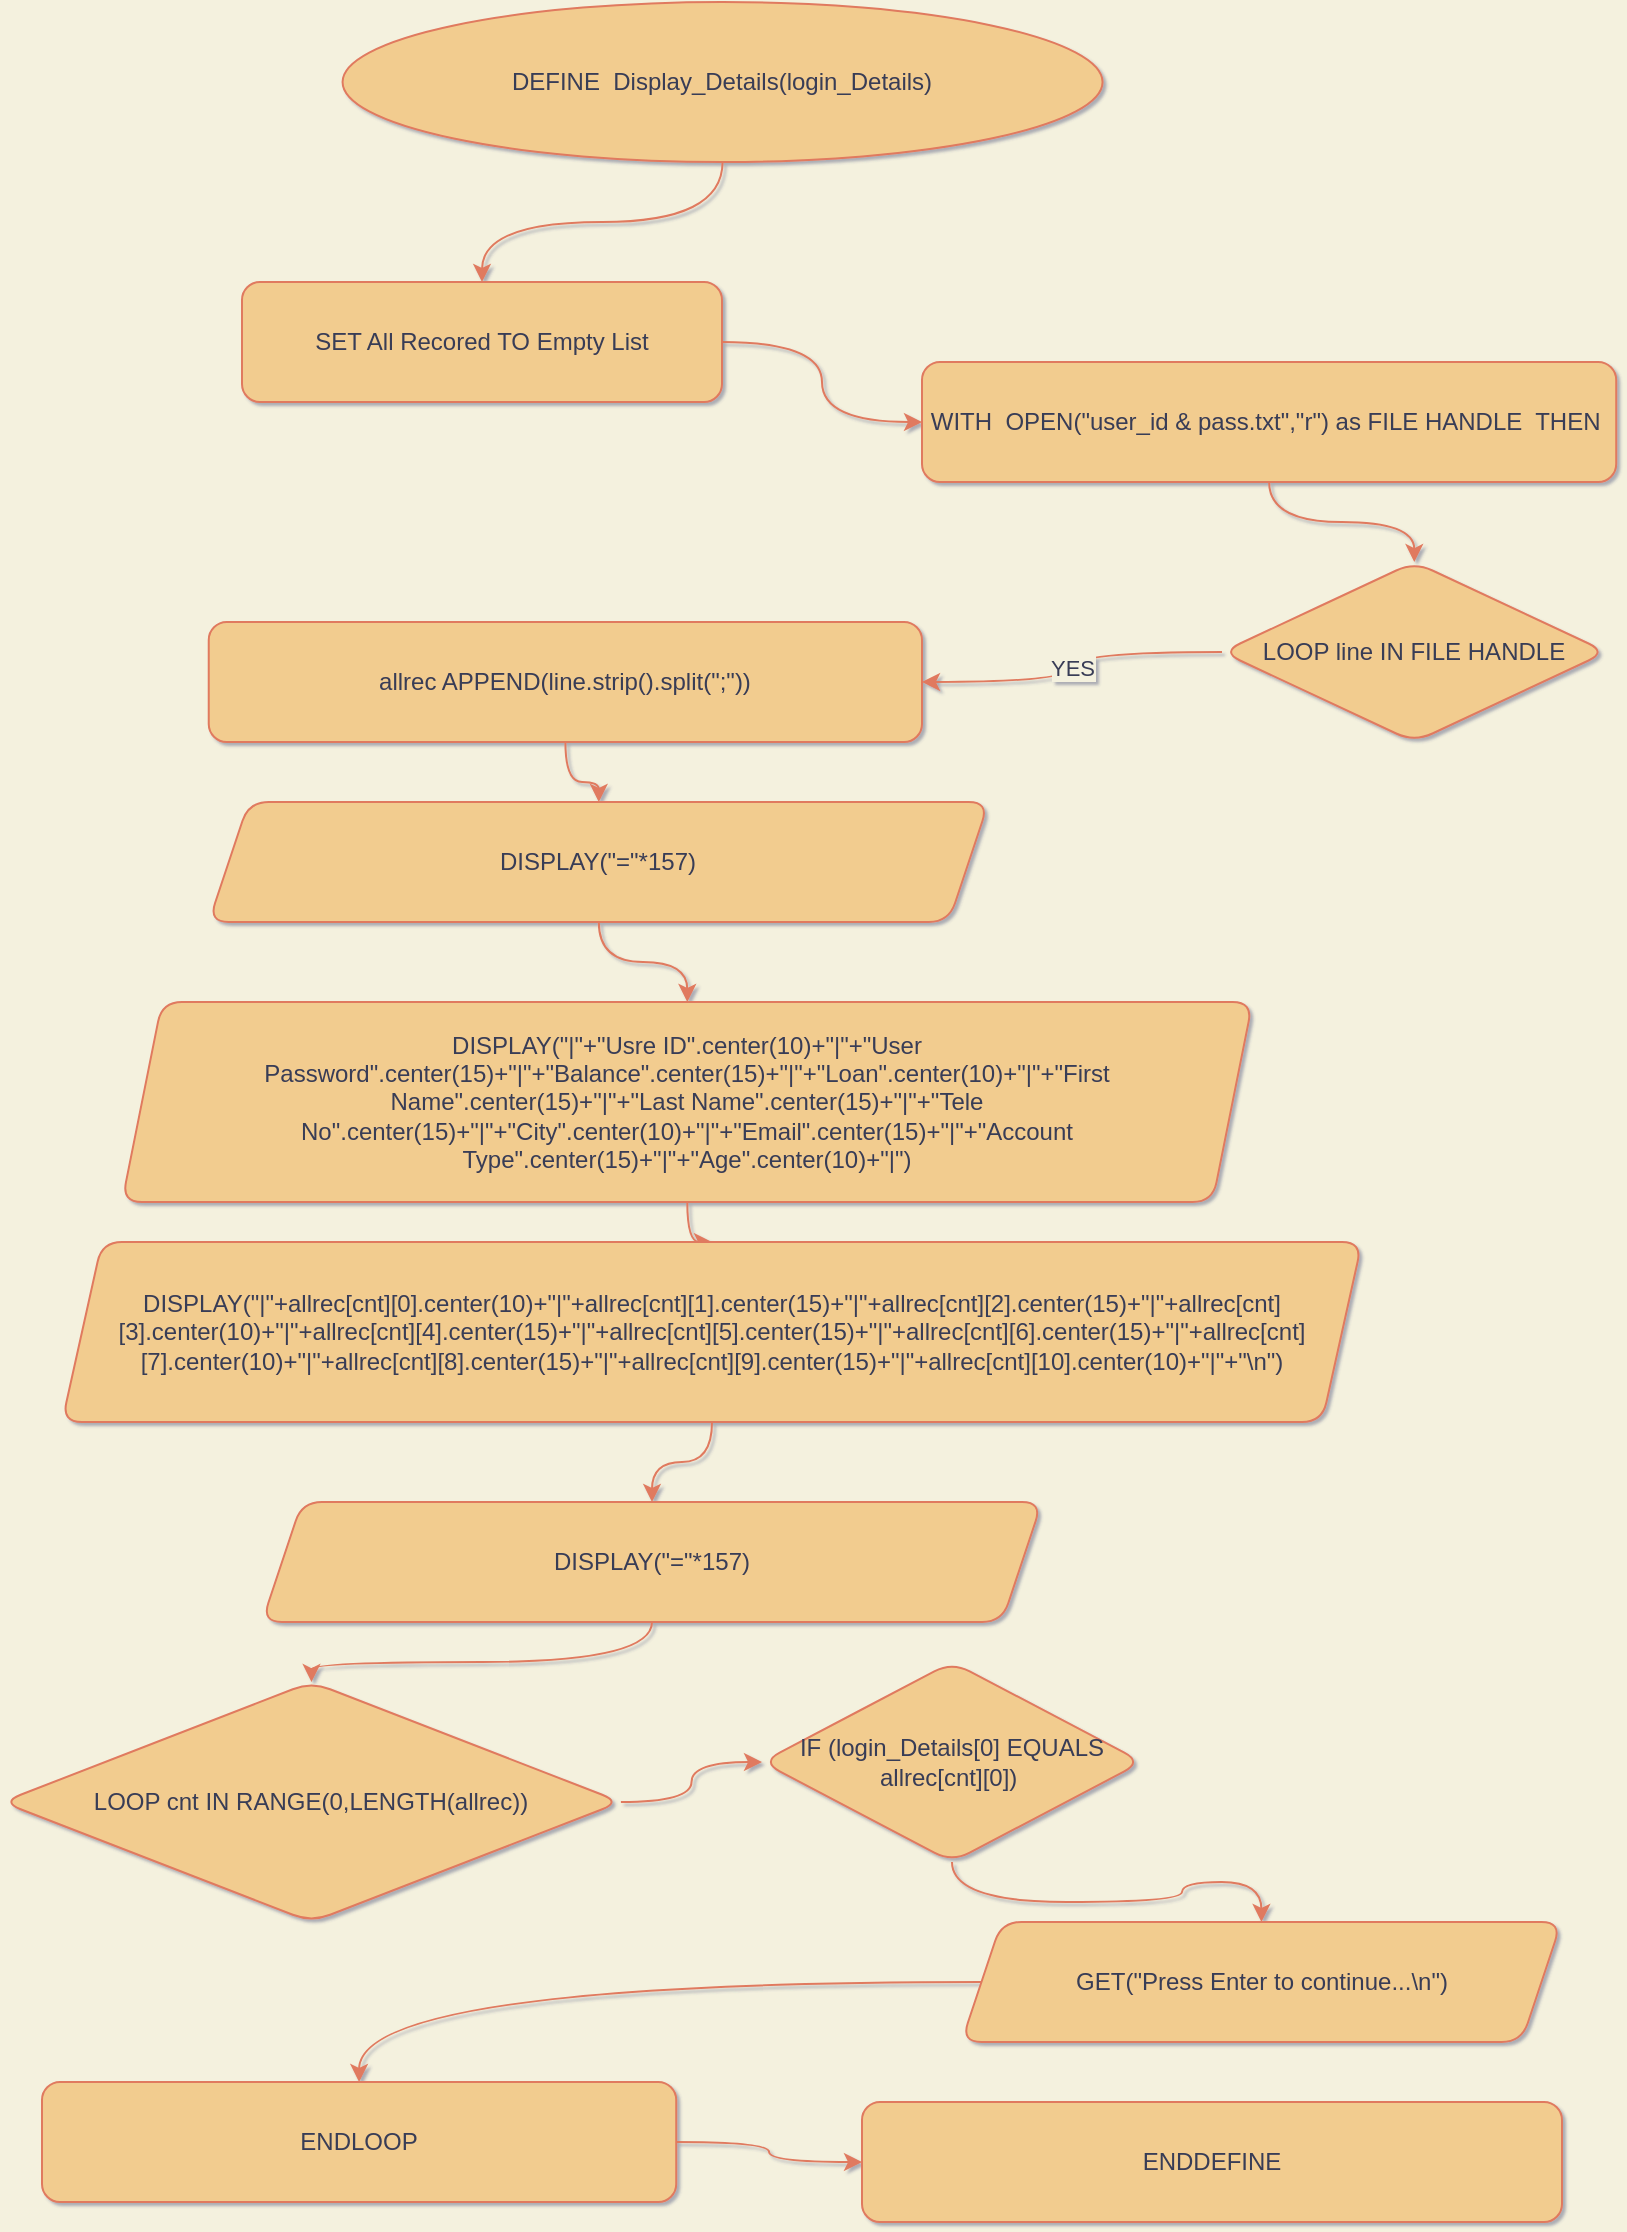 <mxfile version="15.8.4" type="device"><diagram id="C5RBs43oDa-KdzZeNtuy" name="Page-1"><mxGraphModel dx="1730" dy="-24570" grid="1" gridSize="10" guides="1" tooltips="1" connect="1" arrows="1" fold="1" page="1" pageScale="1" pageWidth="827" pageHeight="1169" background="#F4F1DE" math="0" shadow="1"><root><mxCell id="WIyWlLk6GJQsqaUBKTNV-0"/><mxCell id="WIyWlLk6GJQsqaUBKTNV-1" parent="WIyWlLk6GJQsqaUBKTNV-0"/><mxCell id="FGlp42qddq_33DqMW2ed-0" style="edgeStyle=orthogonalEdgeStyle;orthogonalLoop=1;jettySize=auto;html=1;strokeColor=#E07A5F;fontColor=#393C56;curved=1;labelBackgroundColor=#F4F1DE;" parent="WIyWlLk6GJQsqaUBKTNV-1" source="FGlp42qddq_33DqMW2ed-22" target="FGlp42qddq_33DqMW2ed-4" edge="1"><mxGeometry relative="1" as="geometry"/></mxCell><mxCell id="FGlp42qddq_33DqMW2ed-1" style="edgeStyle=orthogonalEdgeStyle;orthogonalLoop=1;jettySize=auto;html=1;strokeColor=#E07A5F;fontColor=#393C56;curved=1;labelBackgroundColor=#F4F1DE;" parent="WIyWlLk6GJQsqaUBKTNV-1" source="FGlp42qddq_33DqMW2ed-2" target="FGlp42qddq_33DqMW2ed-6" edge="1"><mxGeometry relative="1" as="geometry"/></mxCell><mxCell id="FGlp42qddq_33DqMW2ed-2" value="WITH&amp;nbsp; OPEN(&quot;user_id &amp;amp; pass.txt&quot;,&quot;r&quot;) as FILE HANDLE&amp;nbsp; THEN&amp;nbsp;" style="whiteSpace=wrap;html=1;fillColor=#F2CC8F;strokeColor=#E07A5F;fontColor=#393C56;rounded=1;" parent="WIyWlLk6GJQsqaUBKTNV-1" vertex="1"><mxGeometry x="460" y="25920" width="347.1" height="60" as="geometry"/></mxCell><mxCell id="FGlp42qddq_33DqMW2ed-3" style="edgeStyle=orthogonalEdgeStyle;orthogonalLoop=1;jettySize=auto;html=1;strokeColor=#E07A5F;fontColor=#393C56;curved=1;labelBackgroundColor=#F4F1DE;" parent="WIyWlLk6GJQsqaUBKTNV-1" source="FGlp42qddq_33DqMW2ed-4" target="FGlp42qddq_33DqMW2ed-2" edge="1"><mxGeometry relative="1" as="geometry"/></mxCell><mxCell id="FGlp42qddq_33DqMW2ed-4" value="SET All Recored TO Empty List" style="whiteSpace=wrap;html=1;fillColor=#F2CC8F;strokeColor=#E07A5F;fontColor=#393C56;rounded=1;" parent="WIyWlLk6GJQsqaUBKTNV-1" vertex="1"><mxGeometry x="120" y="25880" width="240" height="60" as="geometry"/></mxCell><mxCell id="FGlp42qddq_33DqMW2ed-5" value="YES" style="edgeStyle=orthogonalEdgeStyle;orthogonalLoop=1;jettySize=auto;html=1;strokeColor=#E07A5F;fontColor=#393C56;curved=1;labelBackgroundColor=#F4F1DE;" parent="WIyWlLk6GJQsqaUBKTNV-1" source="FGlp42qddq_33DqMW2ed-6" target="FGlp42qddq_33DqMW2ed-8" edge="1"><mxGeometry relative="1" as="geometry"/></mxCell><mxCell id="FGlp42qddq_33DqMW2ed-6" value="LOOP line IN FILE HANDLE" style="rhombus;whiteSpace=wrap;html=1;fillColor=#F2CC8F;strokeColor=#E07A5F;fontColor=#393C56;rounded=1;" parent="WIyWlLk6GJQsqaUBKTNV-1" vertex="1"><mxGeometry x="610" y="26020" width="192.34" height="90" as="geometry"/></mxCell><mxCell id="FGlp42qddq_33DqMW2ed-7" style="edgeStyle=orthogonalEdgeStyle;orthogonalLoop=1;jettySize=auto;html=1;strokeColor=#E07A5F;fontColor=#393C56;curved=1;labelBackgroundColor=#F4F1DE;" parent="WIyWlLk6GJQsqaUBKTNV-1" source="FGlp42qddq_33DqMW2ed-8" target="FGlp42qddq_33DqMW2ed-14" edge="1"><mxGeometry relative="1" as="geometry"/></mxCell><mxCell id="FGlp42qddq_33DqMW2ed-8" value="allrec APPEND(line.strip().split(&quot;;&quot;))" style="whiteSpace=wrap;html=1;fillColor=#F2CC8F;strokeColor=#E07A5F;fontColor=#393C56;rounded=1;" parent="WIyWlLk6GJQsqaUBKTNV-1" vertex="1"><mxGeometry x="103.37" y="26050" width="356.63" height="60" as="geometry"/></mxCell><mxCell id="FGlp42qddq_33DqMW2ed-9" style="edgeStyle=orthogonalEdgeStyle;orthogonalLoop=1;jettySize=auto;html=1;strokeColor=#E07A5F;fontColor=#393C56;curved=1;labelBackgroundColor=#F4F1DE;" parent="WIyWlLk6GJQsqaUBKTNV-1" source="FGlp42qddq_33DqMW2ed-10" target="FGlp42qddq_33DqMW2ed-16" edge="1"><mxGeometry relative="1" as="geometry"/></mxCell><mxCell id="FGlp42qddq_33DqMW2ed-10" value="DISPLAY(&quot;=&quot;*157)" style="shape=parallelogram;perimeter=parallelogramPerimeter;whiteSpace=wrap;html=1;fixedSize=1;fillColor=#F2CC8F;strokeColor=#E07A5F;fontColor=#393C56;rounded=1;" parent="WIyWlLk6GJQsqaUBKTNV-1" vertex="1"><mxGeometry x="130.0" y="26490" width="390" height="60" as="geometry"/></mxCell><mxCell id="FGlp42qddq_33DqMW2ed-11" value="" style="edgeStyle=orthogonalEdgeStyle;sketch=0;orthogonalLoop=1;jettySize=auto;html=1;fontColor=#393C56;strokeColor=#E07A5F;fillColor=#F2CC8F;curved=1;labelBackgroundColor=#F4F1DE;" parent="WIyWlLk6GJQsqaUBKTNV-1" source="FGlp42qddq_33DqMW2ed-12" target="FGlp42qddq_33DqMW2ed-24" edge="1"><mxGeometry relative="1" as="geometry"/></mxCell><mxCell id="FGlp42qddq_33DqMW2ed-12" value="DISPLAY(&quot;|&quot;+&quot;Usre ID&quot;.center(10)+&quot;|&quot;+&quot;User Password&quot;.center(15)+&quot;|&quot;+&quot;Balance&quot;.center(15)+&quot;|&quot;+&quot;Loan&quot;.center(10)+&quot;|&quot;+&quot;First Name&quot;.center(15)+&quot;|&quot;+&quot;Last Name&quot;.center(15)+&quot;|&quot;+&quot;Tele No&quot;.center(15)+&quot;|&quot;+&quot;City&quot;.center(10)+&quot;|&quot;+&quot;Email&quot;.center(15)+&quot;|&quot;+&quot;Account Type&quot;.center(15)+&quot;|&quot;+&quot;Age&quot;.center(10)+&quot;|&quot;)" style="shape=parallelogram;perimeter=parallelogramPerimeter;whiteSpace=wrap;html=1;fixedSize=1;fillColor=#F2CC8F;strokeColor=#E07A5F;fontColor=#393C56;rounded=1;" parent="WIyWlLk6GJQsqaUBKTNV-1" vertex="1"><mxGeometry x="60" y="26240" width="565.28" height="100" as="geometry"/></mxCell><mxCell id="FGlp42qddq_33DqMW2ed-13" style="edgeStyle=orthogonalEdgeStyle;orthogonalLoop=1;jettySize=auto;html=1;strokeColor=#E07A5F;fontColor=#393C56;curved=1;labelBackgroundColor=#F4F1DE;" parent="WIyWlLk6GJQsqaUBKTNV-1" source="FGlp42qddq_33DqMW2ed-14" target="FGlp42qddq_33DqMW2ed-12" edge="1"><mxGeometry relative="1" as="geometry"/></mxCell><mxCell id="FGlp42qddq_33DqMW2ed-14" value="DISPLAY(&quot;=&quot;*157)" style="shape=parallelogram;perimeter=parallelogramPerimeter;whiteSpace=wrap;html=1;fixedSize=1;fillColor=#F2CC8F;strokeColor=#E07A5F;fontColor=#393C56;rounded=1;" parent="WIyWlLk6GJQsqaUBKTNV-1" vertex="1"><mxGeometry x="103.37" y="26140" width="390" height="60" as="geometry"/></mxCell><mxCell id="FGlp42qddq_33DqMW2ed-27" style="edgeStyle=orthogonalEdgeStyle;orthogonalLoop=1;jettySize=auto;html=1;curved=1;labelBackgroundColor=#F4F1DE;strokeColor=#E07A5F;fontColor=#393C56;" parent="WIyWlLk6GJQsqaUBKTNV-1" source="FGlp42qddq_33DqMW2ed-16" target="FGlp42qddq_33DqMW2ed-25" edge="1"><mxGeometry relative="1" as="geometry"/></mxCell><mxCell id="FGlp42qddq_33DqMW2ed-16" value="LOOP cnt IN RANGE(0,LENGTH(allrec))" style="rhombus;whiteSpace=wrap;html=1;fillColor=#F2CC8F;strokeColor=#E07A5F;fontColor=#393C56;rounded=1;" parent="WIyWlLk6GJQsqaUBKTNV-1" vertex="1"><mxGeometry x="1.421e-14" y="26580" width="309.45" height="120" as="geometry"/></mxCell><mxCell id="FGlp42qddq_33DqMW2ed-17" style="edgeStyle=orthogonalEdgeStyle;orthogonalLoop=1;jettySize=auto;html=1;strokeColor=#E07A5F;fontColor=#393C56;curved=1;labelBackgroundColor=#F4F1DE;" parent="WIyWlLk6GJQsqaUBKTNV-1" source="FGlp42qddq_33DqMW2ed-18" target="FGlp42qddq_33DqMW2ed-20" edge="1"><mxGeometry relative="1" as="geometry"/></mxCell><mxCell id="FGlp42qddq_33DqMW2ed-18" value="GET(&quot;Press Enter to continue...\n&quot;)" style="shape=parallelogram;perimeter=parallelogramPerimeter;whiteSpace=wrap;html=1;fixedSize=1;fillColor=#F2CC8F;strokeColor=#E07A5F;fontColor=#393C56;rounded=1;" parent="WIyWlLk6GJQsqaUBKTNV-1" vertex="1"><mxGeometry x="479.73" y="26700" width="300" height="60" as="geometry"/></mxCell><mxCell id="FGlp42qddq_33DqMW2ed-19" style="edgeStyle=orthogonalEdgeStyle;orthogonalLoop=1;jettySize=auto;html=1;strokeColor=#E07A5F;fontColor=#393C56;curved=1;labelBackgroundColor=#F4F1DE;" parent="WIyWlLk6GJQsqaUBKTNV-1" source="FGlp42qddq_33DqMW2ed-20" target="FGlp42qddq_33DqMW2ed-21" edge="1"><mxGeometry relative="1" as="geometry"/></mxCell><mxCell id="FGlp42qddq_33DqMW2ed-20" value="ENDLOOP" style="whiteSpace=wrap;html=1;fillColor=#F2CC8F;strokeColor=#E07A5F;fontColor=#393C56;rounded=1;" parent="WIyWlLk6GJQsqaUBKTNV-1" vertex="1"><mxGeometry x="20" y="26780" width="317.11" height="60" as="geometry"/></mxCell><mxCell id="FGlp42qddq_33DqMW2ed-21" value="ENDDEFINE" style="whiteSpace=wrap;html=1;fillColor=#F2CC8F;strokeColor=#E07A5F;fontColor=#393C56;rounded=1;" parent="WIyWlLk6GJQsqaUBKTNV-1" vertex="1"><mxGeometry x="430" y="26790" width="350" height="60" as="geometry"/></mxCell><mxCell id="FGlp42qddq_33DqMW2ed-22" value="DEFINE&amp;nbsp; Display_Details(login_Details)" style="ellipse;whiteSpace=wrap;html=1;fillColor=#F2CC8F;strokeColor=#E07A5F;fontColor=#393C56;rounded=1;" parent="WIyWlLk6GJQsqaUBKTNV-1" vertex="1"><mxGeometry x="170.28" y="25740" width="380" height="80" as="geometry"/></mxCell><mxCell id="FGlp42qddq_33DqMW2ed-23" style="edgeStyle=orthogonalEdgeStyle;sketch=0;orthogonalLoop=1;jettySize=auto;html=1;fontColor=#393C56;strokeColor=#E07A5F;fillColor=#F2CC8F;curved=1;labelBackgroundColor=#F4F1DE;" parent="WIyWlLk6GJQsqaUBKTNV-1" source="FGlp42qddq_33DqMW2ed-24" target="FGlp42qddq_33DqMW2ed-10" edge="1"><mxGeometry relative="1" as="geometry"/></mxCell><mxCell id="FGlp42qddq_33DqMW2ed-24" value="DISPLAY(&quot;|&quot;+allrec[cnt][0].center(10)+&quot;|&quot;+allrec[cnt][1].center(15)+&quot;|&quot;+allrec[cnt][2].center(15)+&quot;|&quot;+allrec[cnt][3].center(10)+&quot;|&quot;+allrec[cnt][4].center(15)+&quot;|&quot;+allrec[cnt][5].center(15)+&quot;|&quot;+allrec[cnt][6].center(15)+&quot;|&quot;+allrec[cnt][7].center(10)+&quot;|&quot;+allrec[cnt][8].center(15)+&quot;|&quot;+allrec[cnt][9].center(15)+&quot;|&quot;+allrec[cnt][10].center(10)+&quot;|&quot;+&quot;\n&quot;)" style="shape=parallelogram;perimeter=parallelogramPerimeter;whiteSpace=wrap;html=1;fixedSize=1;fillColor=#F2CC8F;strokeColor=#E07A5F;fontColor=#393C56;rounded=1;" parent="WIyWlLk6GJQsqaUBKTNV-1" vertex="1"><mxGeometry x="30" y="26360" width="650" height="90" as="geometry"/></mxCell><mxCell id="FGlp42qddq_33DqMW2ed-26" style="edgeStyle=orthogonalEdgeStyle;orthogonalLoop=1;jettySize=auto;html=1;entryX=0.5;entryY=0;entryDx=0;entryDy=0;curved=1;labelBackgroundColor=#F4F1DE;strokeColor=#E07A5F;fontColor=#393C56;" parent="WIyWlLk6GJQsqaUBKTNV-1" source="FGlp42qddq_33DqMW2ed-25" target="FGlp42qddq_33DqMW2ed-18" edge="1"><mxGeometry relative="1" as="geometry"/></mxCell><mxCell id="FGlp42qddq_33DqMW2ed-25" value="IF (login_Details[0] EQUALS allrec[cnt][0])&amp;nbsp;" style="rhombus;whiteSpace=wrap;html=1;rounded=1;fillColor=#F2CC8F;strokeColor=#E07A5F;fontColor=#393C56;" parent="WIyWlLk6GJQsqaUBKTNV-1" vertex="1"><mxGeometry x="380" y="26570" width="190" height="100" as="geometry"/></mxCell></root></mxGraphModel></diagram></mxfile>